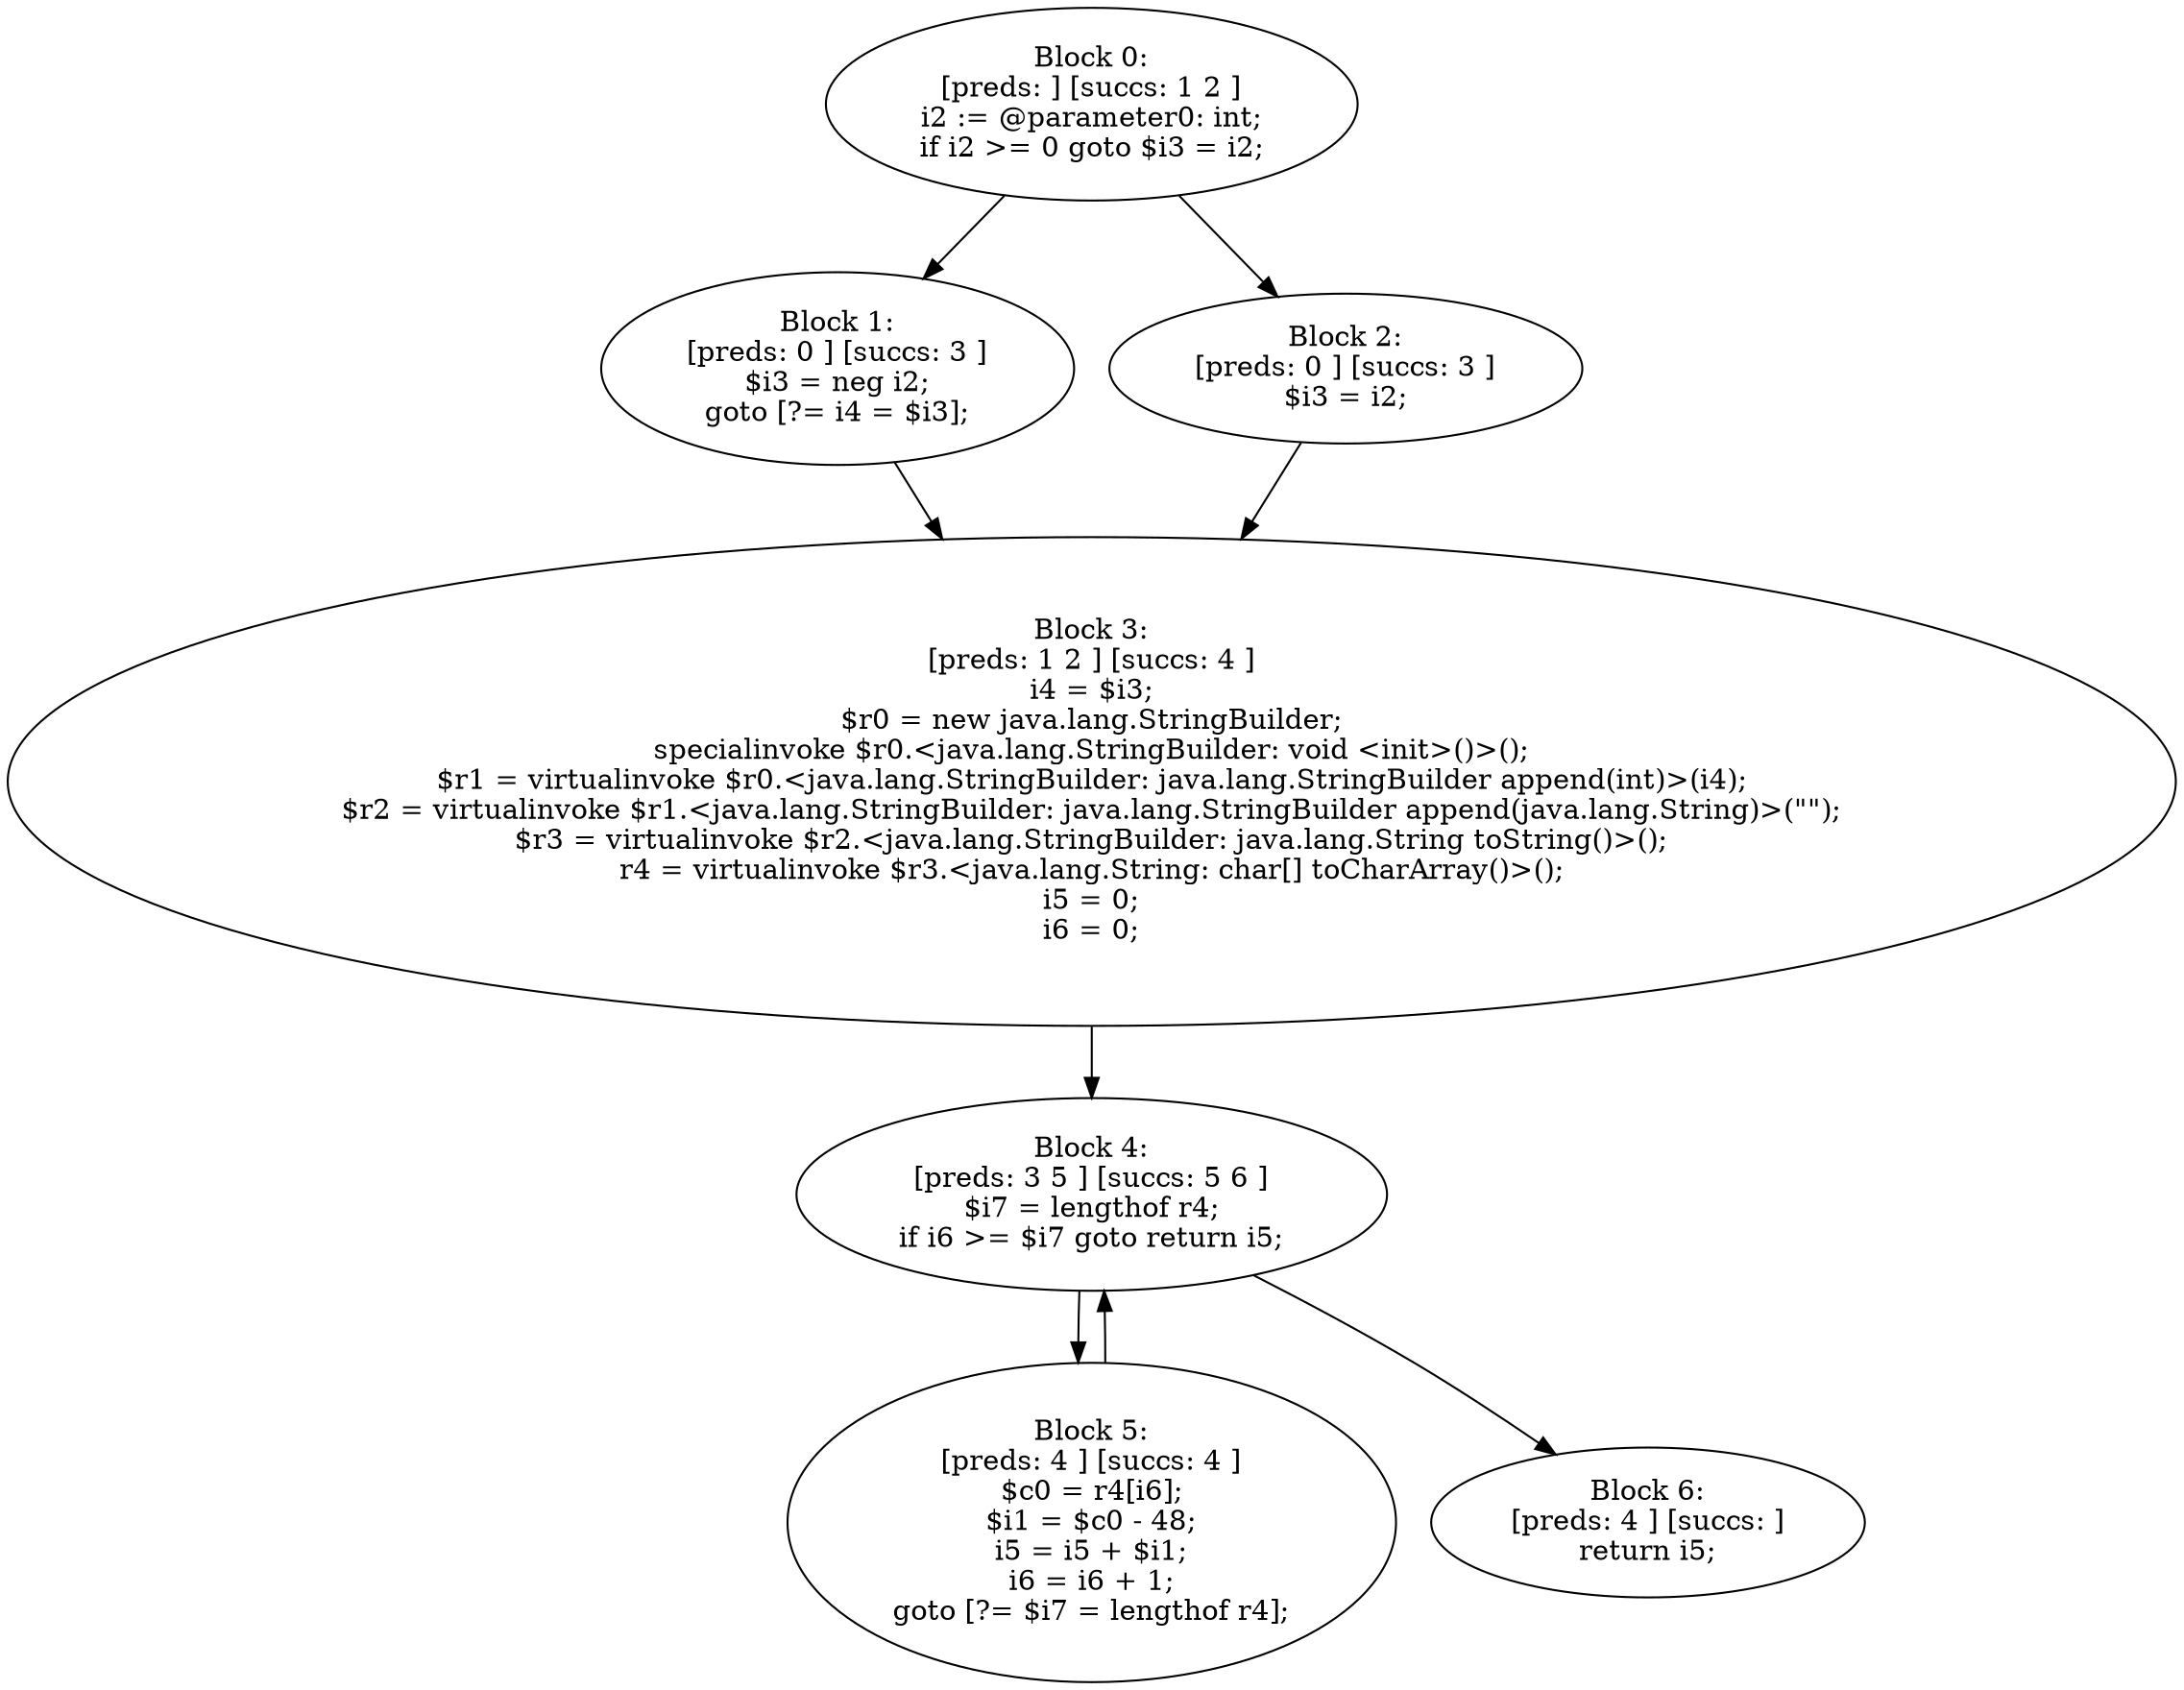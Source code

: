 digraph "unitGraph" {
    "Block 0:
[preds: ] [succs: 1 2 ]
i2 := @parameter0: int;
if i2 >= 0 goto $i3 = i2;
"
    "Block 1:
[preds: 0 ] [succs: 3 ]
$i3 = neg i2;
goto [?= i4 = $i3];
"
    "Block 2:
[preds: 0 ] [succs: 3 ]
$i3 = i2;
"
    "Block 3:
[preds: 1 2 ] [succs: 4 ]
i4 = $i3;
$r0 = new java.lang.StringBuilder;
specialinvoke $r0.<java.lang.StringBuilder: void <init>()>();
$r1 = virtualinvoke $r0.<java.lang.StringBuilder: java.lang.StringBuilder append(int)>(i4);
$r2 = virtualinvoke $r1.<java.lang.StringBuilder: java.lang.StringBuilder append(java.lang.String)>(\"\");
$r3 = virtualinvoke $r2.<java.lang.StringBuilder: java.lang.String toString()>();
r4 = virtualinvoke $r3.<java.lang.String: char[] toCharArray()>();
i5 = 0;
i6 = 0;
"
    "Block 4:
[preds: 3 5 ] [succs: 5 6 ]
$i7 = lengthof r4;
if i6 >= $i7 goto return i5;
"
    "Block 5:
[preds: 4 ] [succs: 4 ]
$c0 = r4[i6];
$i1 = $c0 - 48;
i5 = i5 + $i1;
i6 = i6 + 1;
goto [?= $i7 = lengthof r4];
"
    "Block 6:
[preds: 4 ] [succs: ]
return i5;
"
    "Block 0:
[preds: ] [succs: 1 2 ]
i2 := @parameter0: int;
if i2 >= 0 goto $i3 = i2;
"->"Block 1:
[preds: 0 ] [succs: 3 ]
$i3 = neg i2;
goto [?= i4 = $i3];
";
    "Block 0:
[preds: ] [succs: 1 2 ]
i2 := @parameter0: int;
if i2 >= 0 goto $i3 = i2;
"->"Block 2:
[preds: 0 ] [succs: 3 ]
$i3 = i2;
";
    "Block 1:
[preds: 0 ] [succs: 3 ]
$i3 = neg i2;
goto [?= i4 = $i3];
"->"Block 3:
[preds: 1 2 ] [succs: 4 ]
i4 = $i3;
$r0 = new java.lang.StringBuilder;
specialinvoke $r0.<java.lang.StringBuilder: void <init>()>();
$r1 = virtualinvoke $r0.<java.lang.StringBuilder: java.lang.StringBuilder append(int)>(i4);
$r2 = virtualinvoke $r1.<java.lang.StringBuilder: java.lang.StringBuilder append(java.lang.String)>(\"\");
$r3 = virtualinvoke $r2.<java.lang.StringBuilder: java.lang.String toString()>();
r4 = virtualinvoke $r3.<java.lang.String: char[] toCharArray()>();
i5 = 0;
i6 = 0;
";
    "Block 2:
[preds: 0 ] [succs: 3 ]
$i3 = i2;
"->"Block 3:
[preds: 1 2 ] [succs: 4 ]
i4 = $i3;
$r0 = new java.lang.StringBuilder;
specialinvoke $r0.<java.lang.StringBuilder: void <init>()>();
$r1 = virtualinvoke $r0.<java.lang.StringBuilder: java.lang.StringBuilder append(int)>(i4);
$r2 = virtualinvoke $r1.<java.lang.StringBuilder: java.lang.StringBuilder append(java.lang.String)>(\"\");
$r3 = virtualinvoke $r2.<java.lang.StringBuilder: java.lang.String toString()>();
r4 = virtualinvoke $r3.<java.lang.String: char[] toCharArray()>();
i5 = 0;
i6 = 0;
";
    "Block 3:
[preds: 1 2 ] [succs: 4 ]
i4 = $i3;
$r0 = new java.lang.StringBuilder;
specialinvoke $r0.<java.lang.StringBuilder: void <init>()>();
$r1 = virtualinvoke $r0.<java.lang.StringBuilder: java.lang.StringBuilder append(int)>(i4);
$r2 = virtualinvoke $r1.<java.lang.StringBuilder: java.lang.StringBuilder append(java.lang.String)>(\"\");
$r3 = virtualinvoke $r2.<java.lang.StringBuilder: java.lang.String toString()>();
r4 = virtualinvoke $r3.<java.lang.String: char[] toCharArray()>();
i5 = 0;
i6 = 0;
"->"Block 4:
[preds: 3 5 ] [succs: 5 6 ]
$i7 = lengthof r4;
if i6 >= $i7 goto return i5;
";
    "Block 4:
[preds: 3 5 ] [succs: 5 6 ]
$i7 = lengthof r4;
if i6 >= $i7 goto return i5;
"->"Block 5:
[preds: 4 ] [succs: 4 ]
$c0 = r4[i6];
$i1 = $c0 - 48;
i5 = i5 + $i1;
i6 = i6 + 1;
goto [?= $i7 = lengthof r4];
";
    "Block 4:
[preds: 3 5 ] [succs: 5 6 ]
$i7 = lengthof r4;
if i6 >= $i7 goto return i5;
"->"Block 6:
[preds: 4 ] [succs: ]
return i5;
";
    "Block 5:
[preds: 4 ] [succs: 4 ]
$c0 = r4[i6];
$i1 = $c0 - 48;
i5 = i5 + $i1;
i6 = i6 + 1;
goto [?= $i7 = lengthof r4];
"->"Block 4:
[preds: 3 5 ] [succs: 5 6 ]
$i7 = lengthof r4;
if i6 >= $i7 goto return i5;
";
}
